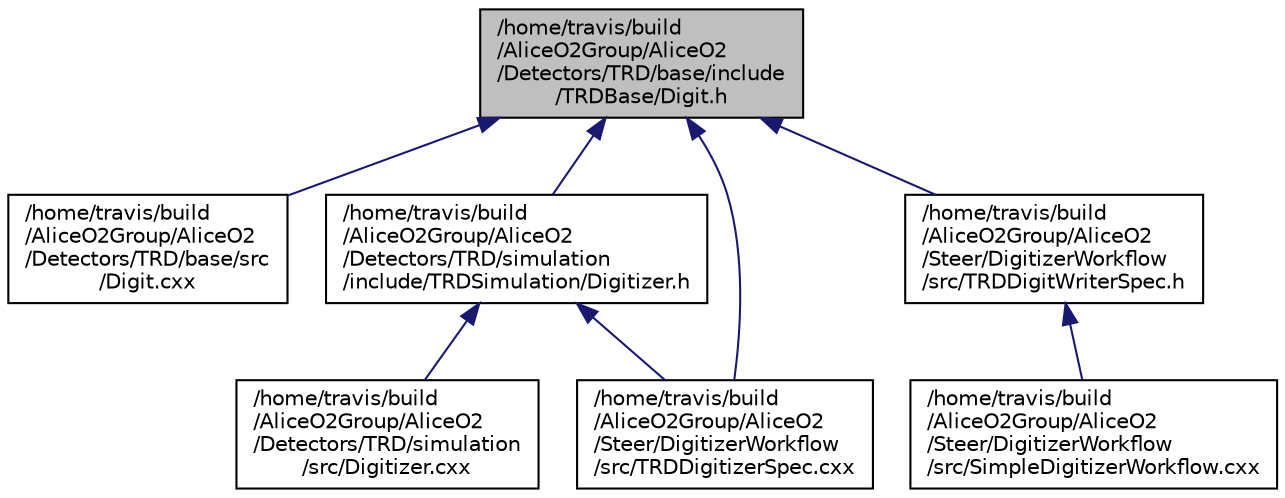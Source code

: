 digraph "/home/travis/build/AliceO2Group/AliceO2/Detectors/TRD/base/include/TRDBase/Digit.h"
{
 // INTERACTIVE_SVG=YES
  bgcolor="transparent";
  edge [fontname="Helvetica",fontsize="10",labelfontname="Helvetica",labelfontsize="10"];
  node [fontname="Helvetica",fontsize="10",shape=record];
  Node1 [label="/home/travis/build\l/AliceO2Group/AliceO2\l/Detectors/TRD/base/include\l/TRDBase/Digit.h",height=0.2,width=0.4,color="black", fillcolor="grey75", style="filled" fontcolor="black"];
  Node1 -> Node2 [dir="back",color="midnightblue",fontsize="10",style="solid",fontname="Helvetica"];
  Node2 [label="/home/travis/build\l/AliceO2Group/AliceO2\l/Detectors/TRD/base/src\l/Digit.cxx",height=0.2,width=0.4,color="black",URL="$de/d3c/TRD_2base_2src_2Digit_8cxx.html"];
  Node1 -> Node3 [dir="back",color="midnightblue",fontsize="10",style="solid",fontname="Helvetica"];
  Node3 [label="/home/travis/build\l/AliceO2Group/AliceO2\l/Detectors/TRD/simulation\l/include/TRDSimulation/Digitizer.h",height=0.2,width=0.4,color="black",URL="$d4/dae/TRD_2simulation_2include_2TRDSimulation_2Digitizer_8h.html"];
  Node3 -> Node4 [dir="back",color="midnightblue",fontsize="10",style="solid",fontname="Helvetica"];
  Node4 [label="/home/travis/build\l/AliceO2Group/AliceO2\l/Detectors/TRD/simulation\l/src/Digitizer.cxx",height=0.2,width=0.4,color="black",URL="$d7/d40/TRD_2simulation_2src_2Digitizer_8cxx.html"];
  Node3 -> Node5 [dir="back",color="midnightblue",fontsize="10",style="solid",fontname="Helvetica"];
  Node5 [label="/home/travis/build\l/AliceO2Group/AliceO2\l/Steer/DigitizerWorkflow\l/src/TRDDigitizerSpec.cxx",height=0.2,width=0.4,color="black",URL="$d6/df2/TRDDigitizerSpec_8cxx.html"];
  Node1 -> Node6 [dir="back",color="midnightblue",fontsize="10",style="solid",fontname="Helvetica"];
  Node6 [label="/home/travis/build\l/AliceO2Group/AliceO2\l/Steer/DigitizerWorkflow\l/src/TRDDigitWriterSpec.h",height=0.2,width=0.4,color="black",URL="$da/d27/TRDDigitWriterSpec_8h.html"];
  Node6 -> Node7 [dir="back",color="midnightblue",fontsize="10",style="solid",fontname="Helvetica"];
  Node7 [label="/home/travis/build\l/AliceO2Group/AliceO2\l/Steer/DigitizerWorkflow\l/src/SimpleDigitizerWorkflow.cxx",height=0.2,width=0.4,color="black",URL="$d2/dd7/SimpleDigitizerWorkflow_8cxx.html"];
  Node1 -> Node5 [dir="back",color="midnightblue",fontsize="10",style="solid",fontname="Helvetica"];
}
